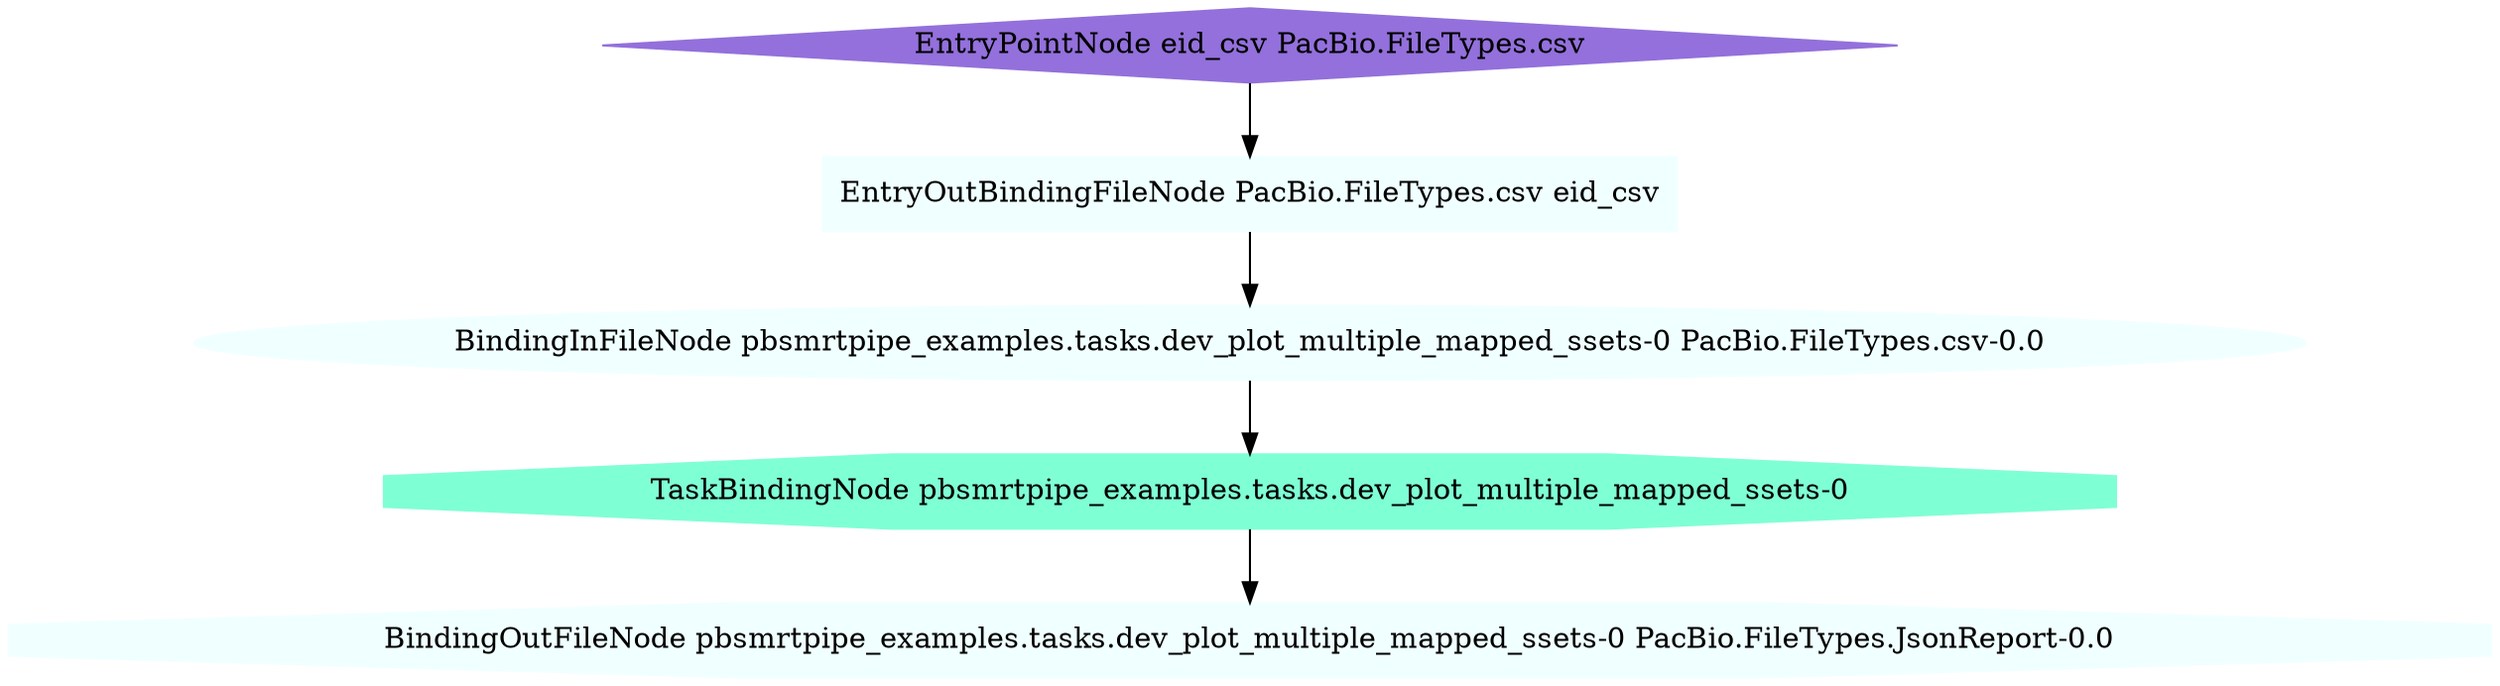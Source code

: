 strict digraph G {
"BindingOutFileNode pbsmrtpipe_examples.tasks.dev_plot_multiple_mapped_ssets-0 PacBio.FileTypes.JsonReport-0.0" [ color=azure style=filled fillcolor=azure shape=octagon ] ;
"EntryPointNode eid_csv PacBio.FileTypes.csv" [ color=mediumpurple style=filled fillcolor=mediumpurple shape=diamond ] ;
"TaskBindingNode pbsmrtpipe_examples.tasks.dev_plot_multiple_mapped_ssets-0" [ color=aquamarine style=filled fillcolor=aquamarine shape=octagon ] ;
"BindingInFileNode pbsmrtpipe_examples.tasks.dev_plot_multiple_mapped_ssets-0 PacBio.FileTypes.csv-0.0" [ color=azure style=filled fillcolor=azure shape=ellipse ] ;
"EntryOutBindingFileNode PacBio.FileTypes.csv eid_csv" [ color=azure style=filled fillcolor=azure shape=rectangle ] ;
"EntryPointNode eid_csv PacBio.FileTypes.csv" -> "EntryOutBindingFileNode PacBio.FileTypes.csv eid_csv" ;
"TaskBindingNode pbsmrtpipe_examples.tasks.dev_plot_multiple_mapped_ssets-0" -> "BindingOutFileNode pbsmrtpipe_examples.tasks.dev_plot_multiple_mapped_ssets-0 PacBio.FileTypes.JsonReport-0.0" ;
"BindingInFileNode pbsmrtpipe_examples.tasks.dev_plot_multiple_mapped_ssets-0 PacBio.FileTypes.csv-0.0" -> "TaskBindingNode pbsmrtpipe_examples.tasks.dev_plot_multiple_mapped_ssets-0" ;
"EntryOutBindingFileNode PacBio.FileTypes.csv eid_csv" -> "BindingInFileNode pbsmrtpipe_examples.tasks.dev_plot_multiple_mapped_ssets-0 PacBio.FileTypes.csv-0.0" ;
}